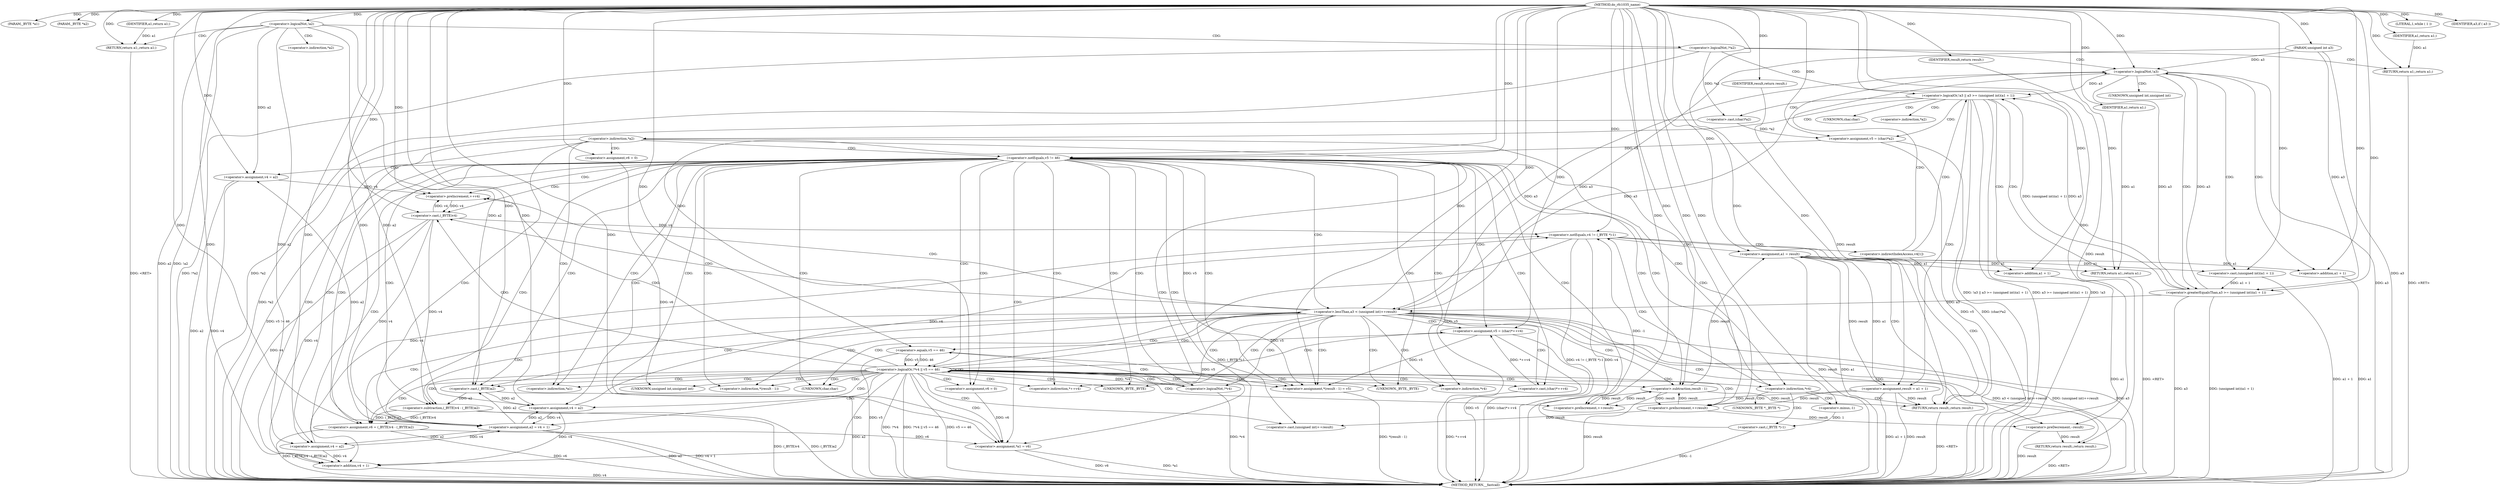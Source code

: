 digraph do_rfc1035_name {  
"1000105" [label = "(METHOD,do_rfc1035_name)" ]
"1000261" [label = "(METHOD_RETURN,__fastcall)" ]
"1000106" [label = "(PARAM,_BYTE *a1)" ]
"1000107" [label = "(PARAM,_BYTE *a2)" ]
"1000108" [label = "(PARAM,unsigned int a3)" ]
"1000115" [label = "(<operator>.logicalNot,!a2)" ]
"1000117" [label = "(RETURN,return a1;,return a1;)" ]
"1000118" [label = "(IDENTIFIER,a1,return a1;)" ]
"1000120" [label = "(<operator>.logicalNot,!*a2)" ]
"1000123" [label = "(RETURN,return a1;,return a1;)" ]
"1000124" [label = "(IDENTIFIER,a1,return a1;)" ]
"1000126" [label = "(<operator>.logicalOr,!a3 || a3 >= (unsigned int)(a1 + 1))" ]
"1000127" [label = "(<operator>.logicalNot,!a3)" ]
"1000129" [label = "(<operator>.greaterEqualsThan,a3 >= (unsigned int)(a1 + 1))" ]
"1000131" [label = "(<operator>.cast,(unsigned int)(a1 + 1))" ]
"1000133" [label = "(<operator>.addition,a1 + 1)" ]
"1000137" [label = "(<operator>.assignment,v5 = (char)*a2)" ]
"1000139" [label = "(<operator>.cast,(char)*a2)" ]
"1000143" [label = "(<operator>.assignment,result = a1 + 1)" ]
"1000145" [label = "(<operator>.addition,a1 + 1)" ]
"1000153" [label = "(<operator>.notEquals,v5 != 46)" ]
"1000157" [label = "(<operator>.assignment,v4 = a2)" ]
"1000161" [label = "(LITERAL,1,while ( 1 ))" ]
"1000164" [label = "(IDENTIFIER,a3,if ( a3 ))" ]
"1000167" [label = "(<operator>.lessThan,a3 < (unsigned int)++result)" ]
"1000169" [label = "(<operator>.cast,(unsigned int)++result)" ]
"1000171" [label = "(<operator>.preIncrement,++result)" ]
"1000174" [label = "(<operator>.preDecrement,--result)" ]
"1000176" [label = "(RETURN,return result;,return result;)" ]
"1000177" [label = "(IDENTIFIER,result,return result;)" ]
"1000180" [label = "(<operator>.preIncrement,++result)" ]
"1000182" [label = "(<operator>.assignment,*(result - 1) = v5)" ]
"1000184" [label = "(<operator>.subtraction,result - 1)" ]
"1000188" [label = "(<operator>.assignment,v5 = (char)*++v4)" ]
"1000190" [label = "(<operator>.cast,(char)*++v4)" ]
"1000193" [label = "(<operator>.preIncrement,++v4)" ]
"1000195" [label = "(<operator>.assignment,v6 = (_BYTE)v4 - (_BYTE)a2)" ]
"1000197" [label = "(<operator>.subtraction,(_BYTE)v4 - (_BYTE)a2)" ]
"1000198" [label = "(<operator>.cast,(_BYTE)v4)" ]
"1000201" [label = "(<operator>.cast,(_BYTE)a2)" ]
"1000205" [label = "(<operator>.logicalOr,!*v4 || v5 == 46)" ]
"1000206" [label = "(<operator>.logicalNot,!*v4)" ]
"1000209" [label = "(<operator>.equals,v5 == 46)" ]
"1000213" [label = "(<operator>.assignment,v4 = a2)" ]
"1000216" [label = "(<operator>.assignment,v6 = 0)" ]
"1000221" [label = "(<operator>.assignment,v4 = a2)" ]
"1000224" [label = "(<operator>.assignment,v6 = 0)" ]
"1000228" [label = "(<operator>.assignment,*a1 = v6)" ]
"1000232" [label = "(<operator>.assignment,a2 = v4 + 1)" ]
"1000234" [label = "(<operator>.addition,v4 + 1)" ]
"1000242" [label = "(<operator>.notEquals,v4 != (_BYTE *)-1)" ]
"1000244" [label = "(<operator>.cast,(_BYTE *)-1)" ]
"1000246" [label = "(<operator>.minus,-1)" ]
"1000249" [label = "(<operator>.assignment,a1 = result)" ]
"1000257" [label = "(RETURN,return result;,return result;)" ]
"1000258" [label = "(IDENTIFIER,result,return result;)" ]
"1000259" [label = "(RETURN,return a1;,return a1;)" ]
"1000260" [label = "(IDENTIFIER,a1,return a1;)" ]
"1000121" [label = "(<operator>.indirection,*a2)" ]
"1000132" [label = "(UNKNOWN,unsigned int,unsigned int)" ]
"1000140" [label = "(UNKNOWN,char,char)" ]
"1000141" [label = "(<operator>.indirection,*a2)" ]
"1000149" [label = "(<operator>.indirection,*a2)" ]
"1000170" [label = "(UNKNOWN,unsigned int,unsigned int)" ]
"1000183" [label = "(<operator>.indirection,*(result - 1))" ]
"1000191" [label = "(UNKNOWN,char,char)" ]
"1000192" [label = "(<operator>.indirection,*++v4)" ]
"1000199" [label = "(UNKNOWN,_BYTE,_BYTE)" ]
"1000202" [label = "(UNKNOWN,_BYTE,_BYTE)" ]
"1000207" [label = "(<operator>.indirection,*v4)" ]
"1000229" [label = "(<operator>.indirection,*a1)" ]
"1000238" [label = "(<operator>.indirection,*v4)" ]
"1000245" [label = "(UNKNOWN,_BYTE *,_BYTE *)" ]
"1000253" [label = "(<operator>.indirectIndexAccess,v4[1])" ]
  "1000259" -> "1000261"  [ label = "DDG: <RET>"] 
  "1000123" -> "1000261"  [ label = "DDG: <RET>"] 
  "1000167" -> "1000261"  [ label = "DDG: a3 < (unsigned int)++result"] 
  "1000137" -> "1000261"  [ label = "DDG: v5"] 
  "1000143" -> "1000261"  [ label = "DDG: a1 + 1"] 
  "1000249" -> "1000261"  [ label = "DDG: result"] 
  "1000143" -> "1000261"  [ label = "DDG: result"] 
  "1000242" -> "1000261"  [ label = "DDG: v4"] 
  "1000205" -> "1000261"  [ label = "DDG: !*v4 || v5 == 46"] 
  "1000198" -> "1000261"  [ label = "DDG: v4"] 
  "1000127" -> "1000261"  [ label = "DDG: a3"] 
  "1000126" -> "1000261"  [ label = "DDG: !a3"] 
  "1000201" -> "1000261"  [ label = "DDG: a2"] 
  "1000120" -> "1000261"  [ label = "DDG: !*a2"] 
  "1000137" -> "1000261"  [ label = "DDG: (char)*a2"] 
  "1000188" -> "1000261"  [ label = "DDG: v5"] 
  "1000242" -> "1000261"  [ label = "DDG: (_BYTE *)-1"] 
  "1000232" -> "1000261"  [ label = "DDG: a2"] 
  "1000244" -> "1000261"  [ label = "DDG: -1"] 
  "1000228" -> "1000261"  [ label = "DDG: *a1"] 
  "1000232" -> "1000261"  [ label = "DDG: v4 + 1"] 
  "1000120" -> "1000261"  [ label = "DDG: *a2"] 
  "1000129" -> "1000261"  [ label = "DDG: a3"] 
  "1000133" -> "1000261"  [ label = "DDG: a1"] 
  "1000153" -> "1000261"  [ label = "DDG: v5 != 46"] 
  "1000249" -> "1000261"  [ label = "DDG: a1"] 
  "1000182" -> "1000261"  [ label = "DDG: *(result - 1)"] 
  "1000131" -> "1000261"  [ label = "DDG: a1 + 1"] 
  "1000157" -> "1000261"  [ label = "DDG: v4"] 
  "1000188" -> "1000261"  [ label = "DDG: (char)*++v4"] 
  "1000115" -> "1000261"  [ label = "DDG: a2"] 
  "1000115" -> "1000261"  [ label = "DDG: !a2"] 
  "1000157" -> "1000261"  [ label = "DDG: a2"] 
  "1000184" -> "1000261"  [ label = "DDG: result"] 
  "1000206" -> "1000261"  [ label = "DDG: *v4"] 
  "1000129" -> "1000261"  [ label = "DDG: (unsigned int)(a1 + 1)"] 
  "1000228" -> "1000261"  [ label = "DDG: v6"] 
  "1000197" -> "1000261"  [ label = "DDG: (_BYTE)v4"] 
  "1000205" -> "1000261"  [ label = "DDG: v5 == 46"] 
  "1000139" -> "1000261"  [ label = "DDG: *a2"] 
  "1000126" -> "1000261"  [ label = "DDG: !a3 || a3 >= (unsigned int)(a1 + 1)"] 
  "1000190" -> "1000261"  [ label = "DDG: *++v4"] 
  "1000197" -> "1000261"  [ label = "DDG: (_BYTE)a2"] 
  "1000205" -> "1000261"  [ label = "DDG: !*v4"] 
  "1000242" -> "1000261"  [ label = "DDG: v4 != (_BYTE *)-1"] 
  "1000195" -> "1000261"  [ label = "DDG: v6"] 
  "1000167" -> "1000261"  [ label = "DDG: (unsigned int)++result"] 
  "1000126" -> "1000261"  [ label = "DDG: a3 >= (unsigned int)(a1 + 1)"] 
  "1000209" -> "1000261"  [ label = "DDG: v5"] 
  "1000174" -> "1000261"  [ label = "DDG: result"] 
  "1000195" -> "1000261"  [ label = "DDG: (_BYTE)v4 - (_BYTE)a2"] 
  "1000153" -> "1000261"  [ label = "DDG: v5"] 
  "1000145" -> "1000261"  [ label = "DDG: a1"] 
  "1000167" -> "1000261"  [ label = "DDG: a3"] 
  "1000108" -> "1000261"  [ label = "DDG: a3"] 
  "1000234" -> "1000261"  [ label = "DDG: v4"] 
  "1000257" -> "1000261"  [ label = "DDG: <RET>"] 
  "1000117" -> "1000261"  [ label = "DDG: <RET>"] 
  "1000176" -> "1000261"  [ label = "DDG: <RET>"] 
  "1000105" -> "1000106"  [ label = "DDG: "] 
  "1000105" -> "1000107"  [ label = "DDG: "] 
  "1000105" -> "1000108"  [ label = "DDG: "] 
  "1000105" -> "1000115"  [ label = "DDG: "] 
  "1000118" -> "1000117"  [ label = "DDG: a1"] 
  "1000105" -> "1000117"  [ label = "DDG: "] 
  "1000105" -> "1000118"  [ label = "DDG: "] 
  "1000124" -> "1000123"  [ label = "DDG: a1"] 
  "1000105" -> "1000123"  [ label = "DDG: "] 
  "1000105" -> "1000124"  [ label = "DDG: "] 
  "1000127" -> "1000126"  [ label = "DDG: a3"] 
  "1000129" -> "1000127"  [ label = "DDG: a3"] 
  "1000167" -> "1000127"  [ label = "DDG: a3"] 
  "1000108" -> "1000127"  [ label = "DDG: a3"] 
  "1000105" -> "1000127"  [ label = "DDG: "] 
  "1000129" -> "1000126"  [ label = "DDG: a3"] 
  "1000129" -> "1000126"  [ label = "DDG: (unsigned int)(a1 + 1)"] 
  "1000127" -> "1000129"  [ label = "DDG: a3"] 
  "1000108" -> "1000129"  [ label = "DDG: a3"] 
  "1000105" -> "1000129"  [ label = "DDG: "] 
  "1000131" -> "1000129"  [ label = "DDG: a1 + 1"] 
  "1000249" -> "1000131"  [ label = "DDG: a1"] 
  "1000105" -> "1000131"  [ label = "DDG: "] 
  "1000249" -> "1000133"  [ label = "DDG: a1"] 
  "1000105" -> "1000133"  [ label = "DDG: "] 
  "1000139" -> "1000137"  [ label = "DDG: *a2"] 
  "1000105" -> "1000137"  [ label = "DDG: "] 
  "1000120" -> "1000139"  [ label = "DDG: *a2"] 
  "1000249" -> "1000143"  [ label = "DDG: a1"] 
  "1000105" -> "1000143"  [ label = "DDG: "] 
  "1000249" -> "1000145"  [ label = "DDG: a1"] 
  "1000105" -> "1000145"  [ label = "DDG: "] 
  "1000137" -> "1000153"  [ label = "DDG: v5"] 
  "1000105" -> "1000153"  [ label = "DDG: "] 
  "1000232" -> "1000157"  [ label = "DDG: a2"] 
  "1000115" -> "1000157"  [ label = "DDG: a2"] 
  "1000105" -> "1000157"  [ label = "DDG: "] 
  "1000105" -> "1000161"  [ label = "DDG: "] 
  "1000105" -> "1000164"  [ label = "DDG: "] 
  "1000127" -> "1000167"  [ label = "DDG: a3"] 
  "1000129" -> "1000167"  [ label = "DDG: a3"] 
  "1000108" -> "1000167"  [ label = "DDG: a3"] 
  "1000105" -> "1000167"  [ label = "DDG: "] 
  "1000171" -> "1000169"  [ label = "DDG: result"] 
  "1000143" -> "1000171"  [ label = "DDG: result"] 
  "1000184" -> "1000171"  [ label = "DDG: result"] 
  "1000105" -> "1000171"  [ label = "DDG: "] 
  "1000171" -> "1000174"  [ label = "DDG: result"] 
  "1000105" -> "1000174"  [ label = "DDG: "] 
  "1000177" -> "1000176"  [ label = "DDG: result"] 
  "1000174" -> "1000176"  [ label = "DDG: result"] 
  "1000105" -> "1000177"  [ label = "DDG: "] 
  "1000143" -> "1000180"  [ label = "DDG: result"] 
  "1000184" -> "1000180"  [ label = "DDG: result"] 
  "1000105" -> "1000180"  [ label = "DDG: "] 
  "1000188" -> "1000182"  [ label = "DDG: v5"] 
  "1000209" -> "1000182"  [ label = "DDG: v5"] 
  "1000153" -> "1000182"  [ label = "DDG: v5"] 
  "1000105" -> "1000182"  [ label = "DDG: "] 
  "1000180" -> "1000184"  [ label = "DDG: result"] 
  "1000171" -> "1000184"  [ label = "DDG: result"] 
  "1000105" -> "1000184"  [ label = "DDG: "] 
  "1000190" -> "1000188"  [ label = "DDG: *++v4"] 
  "1000105" -> "1000188"  [ label = "DDG: "] 
  "1000198" -> "1000193"  [ label = "DDG: v4"] 
  "1000157" -> "1000193"  [ label = "DDG: v4"] 
  "1000105" -> "1000193"  [ label = "DDG: "] 
  "1000197" -> "1000195"  [ label = "DDG: (_BYTE)v4"] 
  "1000197" -> "1000195"  [ label = "DDG: (_BYTE)a2"] 
  "1000105" -> "1000195"  [ label = "DDG: "] 
  "1000198" -> "1000197"  [ label = "DDG: v4"] 
  "1000193" -> "1000198"  [ label = "DDG: v4"] 
  "1000105" -> "1000198"  [ label = "DDG: "] 
  "1000201" -> "1000197"  [ label = "DDG: a2"] 
  "1000105" -> "1000201"  [ label = "DDG: "] 
  "1000232" -> "1000201"  [ label = "DDG: a2"] 
  "1000115" -> "1000201"  [ label = "DDG: a2"] 
  "1000206" -> "1000205"  [ label = "DDG: *v4"] 
  "1000209" -> "1000205"  [ label = "DDG: v5"] 
  "1000209" -> "1000205"  [ label = "DDG: 46"] 
  "1000188" -> "1000209"  [ label = "DDG: v5"] 
  "1000105" -> "1000209"  [ label = "DDG: "] 
  "1000201" -> "1000213"  [ label = "DDG: a2"] 
  "1000232" -> "1000213"  [ label = "DDG: a2"] 
  "1000115" -> "1000213"  [ label = "DDG: a2"] 
  "1000105" -> "1000213"  [ label = "DDG: "] 
  "1000105" -> "1000216"  [ label = "DDG: "] 
  "1000232" -> "1000221"  [ label = "DDG: a2"] 
  "1000115" -> "1000221"  [ label = "DDG: a2"] 
  "1000105" -> "1000221"  [ label = "DDG: "] 
  "1000105" -> "1000224"  [ label = "DDG: "] 
  "1000216" -> "1000228"  [ label = "DDG: v6"] 
  "1000224" -> "1000228"  [ label = "DDG: v6"] 
  "1000195" -> "1000228"  [ label = "DDG: v6"] 
  "1000105" -> "1000228"  [ label = "DDG: "] 
  "1000198" -> "1000232"  [ label = "DDG: v4"] 
  "1000213" -> "1000232"  [ label = "DDG: v4"] 
  "1000221" -> "1000232"  [ label = "DDG: v4"] 
  "1000105" -> "1000232"  [ label = "DDG: "] 
  "1000198" -> "1000234"  [ label = "DDG: v4"] 
  "1000213" -> "1000234"  [ label = "DDG: v4"] 
  "1000221" -> "1000234"  [ label = "DDG: v4"] 
  "1000105" -> "1000234"  [ label = "DDG: "] 
  "1000105" -> "1000242"  [ label = "DDG: "] 
  "1000198" -> "1000242"  [ label = "DDG: v4"] 
  "1000213" -> "1000242"  [ label = "DDG: v4"] 
  "1000221" -> "1000242"  [ label = "DDG: v4"] 
  "1000244" -> "1000242"  [ label = "DDG: -1"] 
  "1000246" -> "1000244"  [ label = "DDG: 1"] 
  "1000105" -> "1000246"  [ label = "DDG: "] 
  "1000143" -> "1000249"  [ label = "DDG: result"] 
  "1000184" -> "1000249"  [ label = "DDG: result"] 
  "1000105" -> "1000249"  [ label = "DDG: "] 
  "1000258" -> "1000257"  [ label = "DDG: result"] 
  "1000143" -> "1000257"  [ label = "DDG: result"] 
  "1000184" -> "1000257"  [ label = "DDG: result"] 
  "1000105" -> "1000257"  [ label = "DDG: "] 
  "1000105" -> "1000258"  [ label = "DDG: "] 
  "1000260" -> "1000259"  [ label = "DDG: a1"] 
  "1000249" -> "1000259"  [ label = "DDG: a1"] 
  "1000105" -> "1000259"  [ label = "DDG: "] 
  "1000105" -> "1000260"  [ label = "DDG: "] 
  "1000115" -> "1000121"  [ label = "CDG: "] 
  "1000115" -> "1000120"  [ label = "CDG: "] 
  "1000115" -> "1000117"  [ label = "CDG: "] 
  "1000120" -> "1000127"  [ label = "CDG: "] 
  "1000120" -> "1000126"  [ label = "CDG: "] 
  "1000120" -> "1000123"  [ label = "CDG: "] 
  "1000126" -> "1000259"  [ label = "CDG: "] 
  "1000126" -> "1000143"  [ label = "CDG: "] 
  "1000126" -> "1000141"  [ label = "CDG: "] 
  "1000126" -> "1000140"  [ label = "CDG: "] 
  "1000126" -> "1000139"  [ label = "CDG: "] 
  "1000126" -> "1000137"  [ label = "CDG: "] 
  "1000126" -> "1000149"  [ label = "CDG: "] 
  "1000126" -> "1000145"  [ label = "CDG: "] 
  "1000127" -> "1000133"  [ label = "CDG: "] 
  "1000127" -> "1000132"  [ label = "CDG: "] 
  "1000127" -> "1000131"  [ label = "CDG: "] 
  "1000127" -> "1000129"  [ label = "CDG: "] 
  "1000149" -> "1000224"  [ label = "CDG: "] 
  "1000149" -> "1000221"  [ label = "CDG: "] 
  "1000149" -> "1000238"  [ label = "CDG: "] 
  "1000149" -> "1000234"  [ label = "CDG: "] 
  "1000149" -> "1000232"  [ label = "CDG: "] 
  "1000149" -> "1000229"  [ label = "CDG: "] 
  "1000149" -> "1000228"  [ label = "CDG: "] 
  "1000149" -> "1000153"  [ label = "CDG: "] 
  "1000153" -> "1000216"  [ label = "CDG: "] 
  "1000153" -> "1000213"  [ label = "CDG: "] 
  "1000153" -> "1000238"  [ label = "CDG: "] 
  "1000153" -> "1000234"  [ label = "CDG: "] 
  "1000153" -> "1000232"  [ label = "CDG: "] 
  "1000153" -> "1000229"  [ label = "CDG: "] 
  "1000153" -> "1000228"  [ label = "CDG: "] 
  "1000153" -> "1000157"  [ label = "CDG: "] 
  "1000153" -> "1000171"  [ label = "CDG: "] 
  "1000153" -> "1000170"  [ label = "CDG: "] 
  "1000153" -> "1000169"  [ label = "CDG: "] 
  "1000153" -> "1000167"  [ label = "CDG: "] 
  "1000153" -> "1000192"  [ label = "CDG: "] 
  "1000153" -> "1000191"  [ label = "CDG: "] 
  "1000153" -> "1000190"  [ label = "CDG: "] 
  "1000153" -> "1000188"  [ label = "CDG: "] 
  "1000153" -> "1000184"  [ label = "CDG: "] 
  "1000153" -> "1000183"  [ label = "CDG: "] 
  "1000153" -> "1000182"  [ label = "CDG: "] 
  "1000153" -> "1000180"  [ label = "CDG: "] 
  "1000153" -> "1000207"  [ label = "CDG: "] 
  "1000153" -> "1000206"  [ label = "CDG: "] 
  "1000153" -> "1000205"  [ label = "CDG: "] 
  "1000153" -> "1000202"  [ label = "CDG: "] 
  "1000153" -> "1000201"  [ label = "CDG: "] 
  "1000153" -> "1000199"  [ label = "CDG: "] 
  "1000153" -> "1000198"  [ label = "CDG: "] 
  "1000153" -> "1000197"  [ label = "CDG: "] 
  "1000153" -> "1000195"  [ label = "CDG: "] 
  "1000153" -> "1000193"  [ label = "CDG: "] 
  "1000167" -> "1000176"  [ label = "CDG: "] 
  "1000167" -> "1000174"  [ label = "CDG: "] 
  "1000167" -> "1000192"  [ label = "CDG: "] 
  "1000167" -> "1000191"  [ label = "CDG: "] 
  "1000167" -> "1000190"  [ label = "CDG: "] 
  "1000167" -> "1000188"  [ label = "CDG: "] 
  "1000167" -> "1000184"  [ label = "CDG: "] 
  "1000167" -> "1000183"  [ label = "CDG: "] 
  "1000167" -> "1000182"  [ label = "CDG: "] 
  "1000167" -> "1000207"  [ label = "CDG: "] 
  "1000167" -> "1000206"  [ label = "CDG: "] 
  "1000167" -> "1000205"  [ label = "CDG: "] 
  "1000167" -> "1000202"  [ label = "CDG: "] 
  "1000167" -> "1000201"  [ label = "CDG: "] 
  "1000167" -> "1000199"  [ label = "CDG: "] 
  "1000167" -> "1000198"  [ label = "CDG: "] 
  "1000167" -> "1000197"  [ label = "CDG: "] 
  "1000167" -> "1000195"  [ label = "CDG: "] 
  "1000167" -> "1000193"  [ label = "CDG: "] 
  "1000205" -> "1000238"  [ label = "CDG: "] 
  "1000205" -> "1000234"  [ label = "CDG: "] 
  "1000205" -> "1000232"  [ label = "CDG: "] 
  "1000205" -> "1000229"  [ label = "CDG: "] 
  "1000205" -> "1000228"  [ label = "CDG: "] 
  "1000205" -> "1000216"  [ label = "CDG: "] 
  "1000205" -> "1000213"  [ label = "CDG: "] 
  "1000205" -> "1000171"  [ label = "CDG: "] 
  "1000205" -> "1000170"  [ label = "CDG: "] 
  "1000205" -> "1000169"  [ label = "CDG: "] 
  "1000205" -> "1000167"  [ label = "CDG: "] 
  "1000205" -> "1000192"  [ label = "CDG: "] 
  "1000205" -> "1000191"  [ label = "CDG: "] 
  "1000205" -> "1000190"  [ label = "CDG: "] 
  "1000205" -> "1000188"  [ label = "CDG: "] 
  "1000205" -> "1000184"  [ label = "CDG: "] 
  "1000205" -> "1000183"  [ label = "CDG: "] 
  "1000205" -> "1000182"  [ label = "CDG: "] 
  "1000205" -> "1000180"  [ label = "CDG: "] 
  "1000205" -> "1000207"  [ label = "CDG: "] 
  "1000205" -> "1000206"  [ label = "CDG: "] 
  "1000205" -> "1000205"  [ label = "CDG: "] 
  "1000205" -> "1000202"  [ label = "CDG: "] 
  "1000205" -> "1000201"  [ label = "CDG: "] 
  "1000205" -> "1000199"  [ label = "CDG: "] 
  "1000205" -> "1000198"  [ label = "CDG: "] 
  "1000205" -> "1000197"  [ label = "CDG: "] 
  "1000205" -> "1000195"  [ label = "CDG: "] 
  "1000205" -> "1000193"  [ label = "CDG: "] 
  "1000206" -> "1000209"  [ label = "CDG: "] 
  "1000238" -> "1000246"  [ label = "CDG: "] 
  "1000238" -> "1000245"  [ label = "CDG: "] 
  "1000238" -> "1000244"  [ label = "CDG: "] 
  "1000238" -> "1000242"  [ label = "CDG: "] 
  "1000238" -> "1000257"  [ label = "CDG: "] 
  "1000242" -> "1000253"  [ label = "CDG: "] 
  "1000242" -> "1000249"  [ label = "CDG: "] 
  "1000242" -> "1000257"  [ label = "CDG: "] 
  "1000253" -> "1000257"  [ label = "CDG: "] 
  "1000253" -> "1000127"  [ label = "CDG: "] 
  "1000253" -> "1000126"  [ label = "CDG: "] 
}
